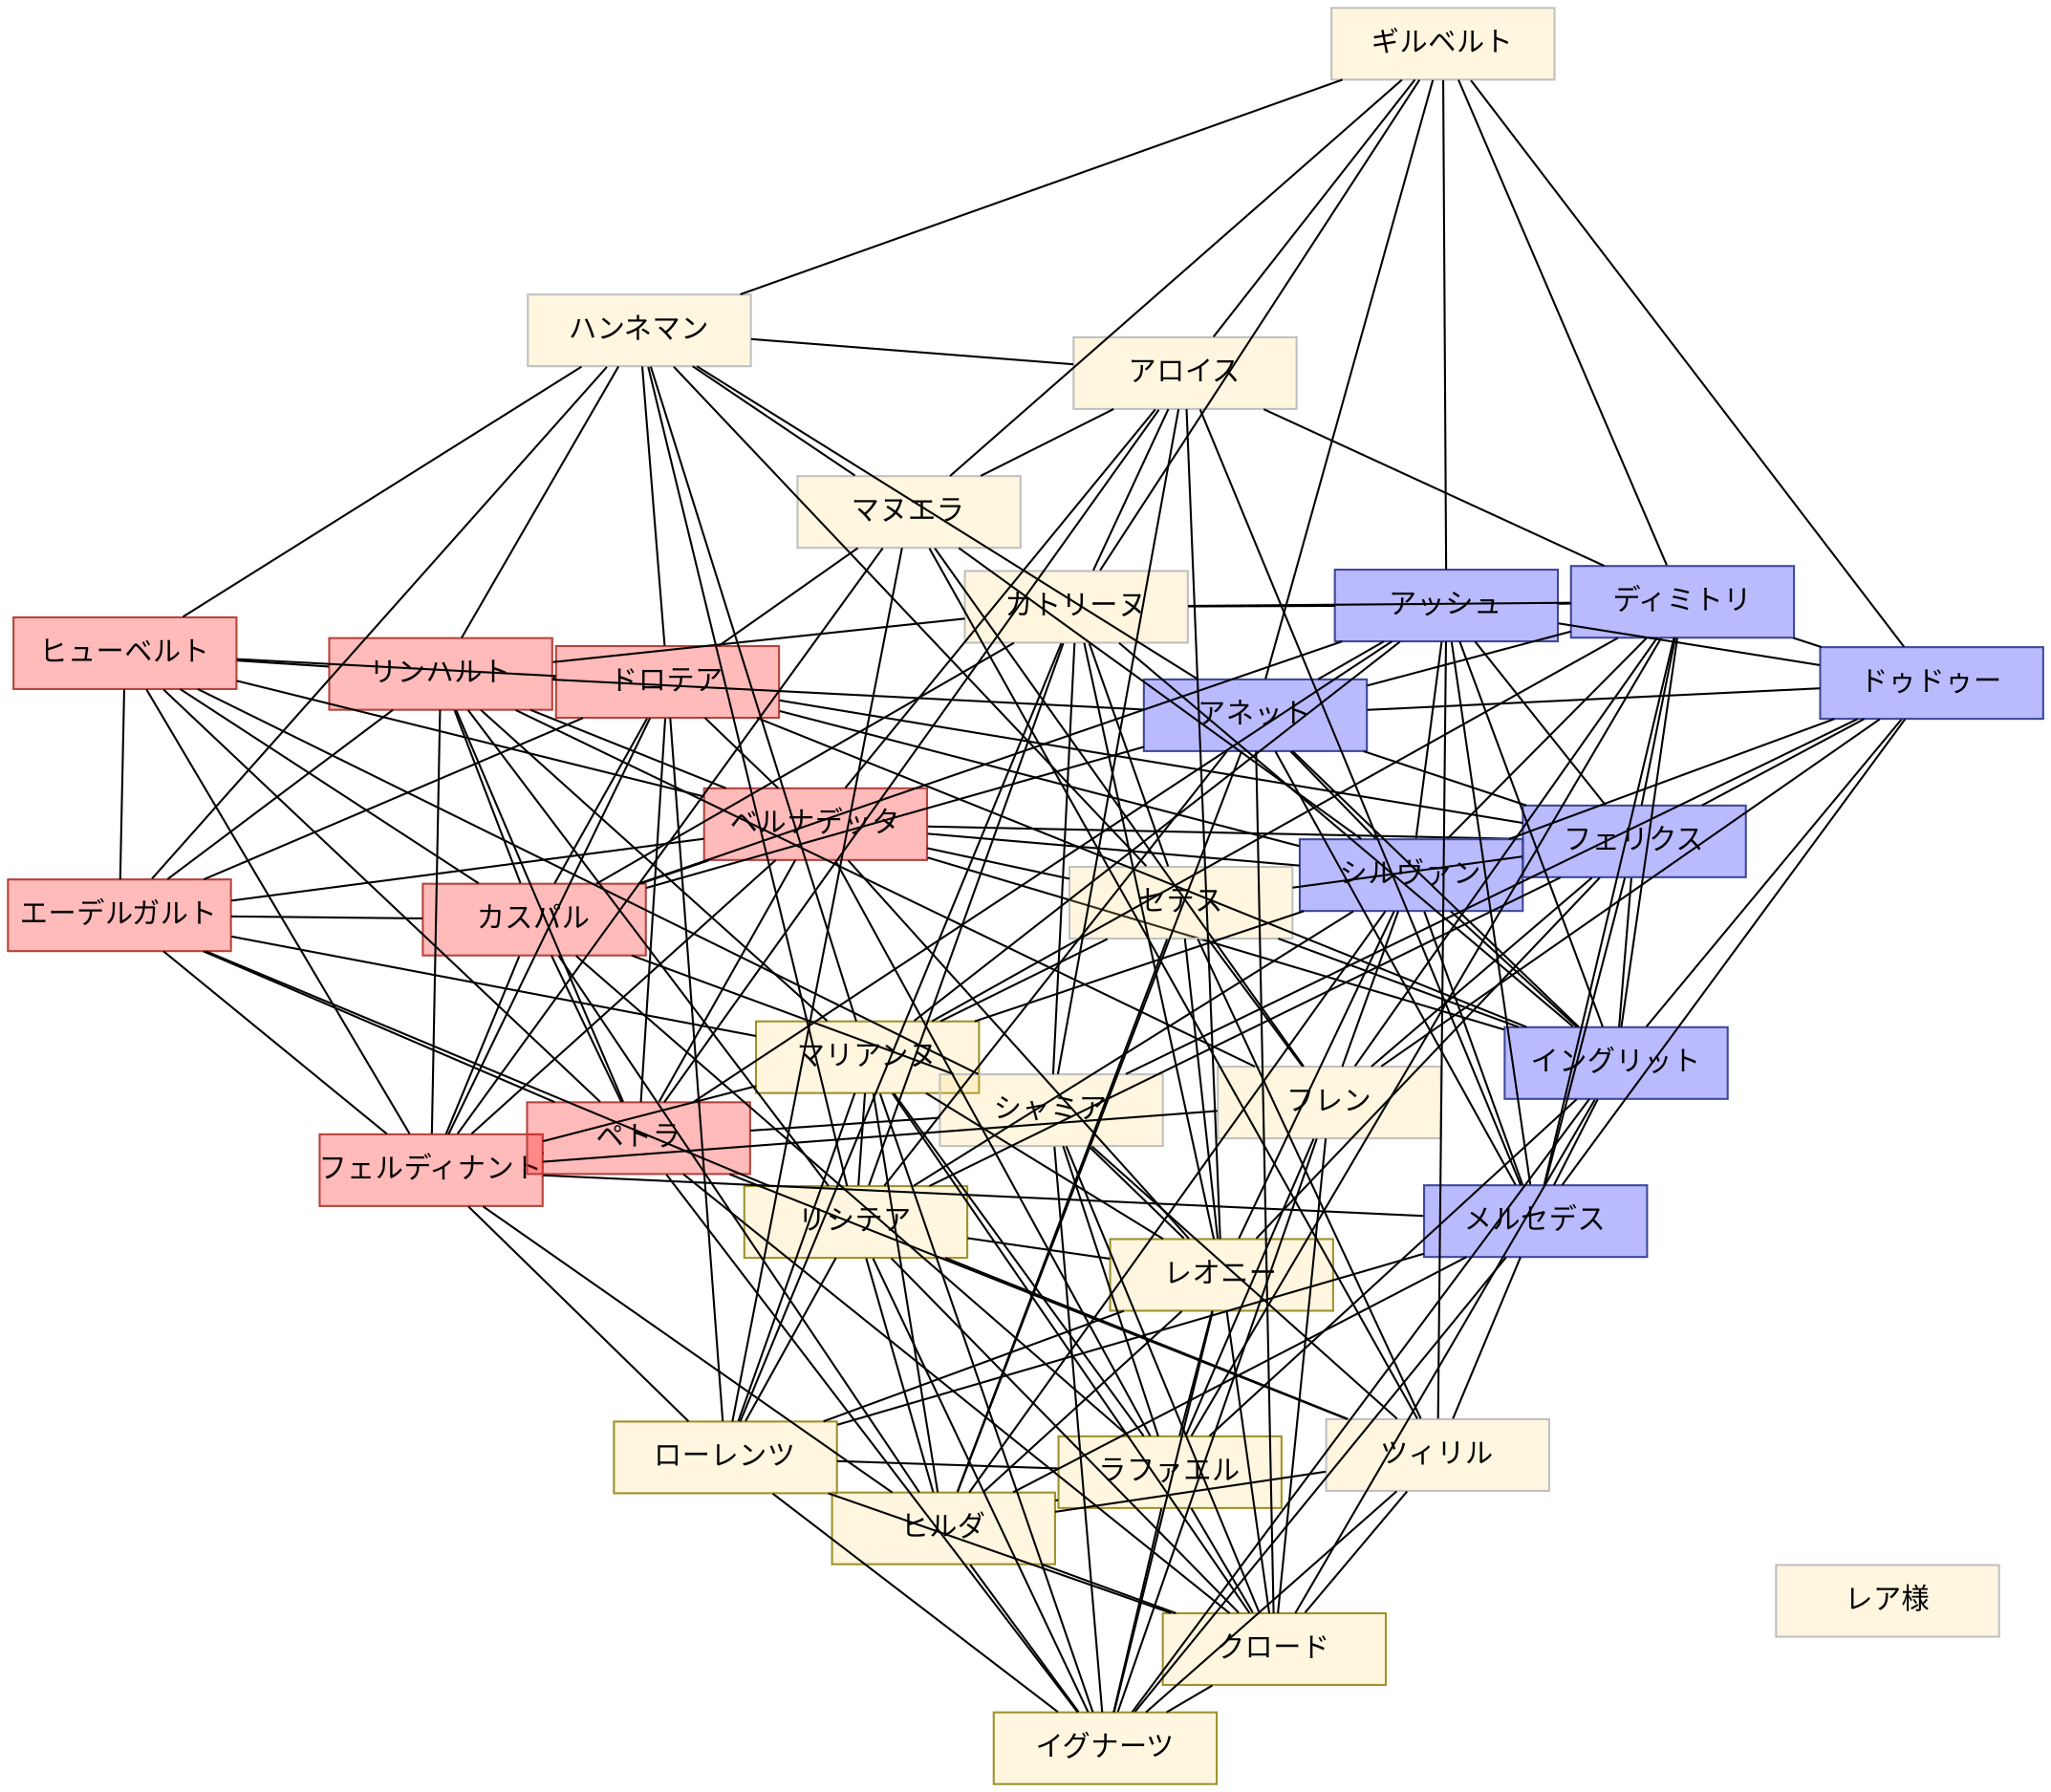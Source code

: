 // 灰狼以外で支援が存在する関係
graph Classes {
    // graph [bgcolor="#0000005f"]
    graph [layout="sfdp"]
    node [fixedsize=true, width=1.55, shape=box, style=filled, fillcolor=white];
    //black eagles
    node [color="#B5433C", fillcolor="#ff000045"];
    Edelgard[label="エーデルガルト"];
    Hubert[label="ヒューベルト"];
    Ferdinand[label="フェルディナント"];
    Linhardt[label="リンハルト"];
    Caspar[label="カスパル"];
    Bernadetta[label="ベルナデッタ"];
    Dorothea[label="ドロテア"];
    Petra[label="ペトラ"];
    //blue lions
    node [color="#3E4898", fillcolor="#0000ff45"];
    Dimitri[label="ディミトリ"];
    Dedue[label="ドゥドゥー"];
    Felix[label="フェリクス"];
    Sylvain[label="シルヴァン"];
    Ashe[label="アッシュ"];
    Mercedes[label="メルセデス"];
    Annette[label="アネット"];
    Ingrid[label="イングリット"];
    //golden deer
    node [color="#A09129", fillcolor="#ffd66b37"];
    Claude[label="クロード"];
    Lorenz[label="ローレンツ"];
    Raphael[label="ラファエル"];
    Ignatz[label="イグナーツ"];
    Hilda[label="ヒルダ"];
    Lysithea[label="リシテア"];
    Marianne[label="マリアンヌ"];
    Leonie[label="レオニー"];
    //church of seiros
    node [color=silver];
    Rhea[label="レア様"];
    Seteth[label="セテス"];
    Flayn[label="フレン"];
    Manuela[label="マヌエラ"];
    Hanneman[label="ハンネマン"];
    Cyril[label="ツィリル"];
    Alois[label="アロイス"];
    Gilbert[label="ギルベルト"];
    Catherine[label="カトリーヌ"];
    Shamir[label="シャミア"];

    // relations on black eagles
    Edelgard -- { Hubert, Ferdinand, Linhardt, Caspar, Bernadetta, Dorothea,
        Lysithea, Hanneman, Marianne};
    Edelgard -- { Petra };
    Hubert -- { Ferdinand, Bernadetta, Dorothea, Petra, Shamir };
    Hubert -- { Linhardt, Caspar, Hanneman };
    Ferdinand -- { Bernadetta, Dorothea, Petra, Mercedes, Marianne, Hilda,
        Flayn, Manuela};
    Ferdinand -- { Linhardt, Caspar, Lorenz }; 
    Linhardt -- { Caspar, Bernadetta, Dorothea, Petra, Annette, Lysithea,
        Marianne, Flayn, Catherine };
    Linhardt -- { Hanneman };
    Caspar -- { Bernadetta, Dorothea, Petra, Ashe, Annette, Hilda, Catherine,
        Shamir };
    Caspar -- { Raphael };
    Bernadetta -- { Felix, Raphael, Seteth, Alois };
    Bernadetta -- { Dorothea, Petra, Sylvain, Ingrid , Leonie };
    Dorothea -- { Petra, Felix, Sylvain, Lorenz, Hanneman, Manuela };
    Dorothea -- { Ingrid };
    Petra -- { Ashe, Claude, Ignatz, Cyril };
    Petra -- { Alois, Shamir };
    // relations on blue lions
    Dimitri -- { Dedue, Felix, Mercedes, Annette, Ingrid, Marianne, Flayn,
        Gilbert, Catherine };
    Dimitri -- { Ashe, Sylvain, Raphael, Alois };
    Dedue -- { Ashe, Mercedes, Annette, Ingrid, Flayn, Shamir };
    Dedue -- { Felix, Sylvain, Gilbert };
    Felix -- { Sylvain, Mercedes, Annette, Ingrid, Lysithea, Leonie, Flayn };
    Felix -- { Ashe, Seteth };
    Ashe -- { Annette, Mercedes, Ingrid, Marianne, Catherine, Cyril };
    Ashe -- { Sylvain, Gilbert };
    Sylvain -- { Mercedes, Ingrid };
    Sylvain -- { Annette, Leonie, Lysithea, Marianne, Hilda, Leonie, Flayn,
        Manuela };
    Mercedes -- { Annette, Lorenz, Ignatz, Alois };
    Mercedes -- { Ingrid, Hilda, Cyril };
    Annette -- { Claude, Hanneman, Gilbert };
    Annette -- { Ingrid, Lysithea, Hilda };
    Ingrid -- { Claude, Raphael, Ignatz, Seteth };
    Ingrid -- { Catherine };
    // relations on golden deer
    Claude -- { Lorenz, Lysithea, Marianne, Hilda, Leonie, Flayn, Shamir };
    Claude -- { Raphael, Ignatz, Cyril };
    Lorenz -- { Hilda, Lysithea, Marianne, Leonie, Manuela, Catherine };
    Lorenz -- { Raphael, Ignatz };
    Raphael -- { Ignatz, Hilda, Marianne, Leonie, Flayn, Shamir };
    Ignatz -- { Hilda, Lysithea, Marianne, Leonie, Flayn, Shamir };
    Ignatz -- { Cyril };
    Hilda -- { Marianne, Seteth, Cyril };
    Hilda -- { Lysithea, Leonie };
    Lysithea -- { Hanneman, Cyril };
    Lysithea -- { Marianne, Leonie, Catherine };
    Marianne -- { Hanneman };
    Marianne -- { Leonie };
    Leonie -- { Seteth, Alois, Shamir };
    Leonie -- { Catherine };
    // relations on church of seiros
    Seteth -- { Flayn, Marianne, Catherine, Cyril };
    Seteth -- { Hanneman };
    Flayn -- { Manuela };
    Hanneman -- { Manuela };
    Hanneman -- { Gilbert, Alois };
    Manuela -- { Alois };
    Manuela -- { Gilbert, Cyril };
    Gilbert -- {};
    Gilbert -- { Alois, Catherine };
    Alois -- { Catherine, Shamir };
    Catherine -- { Shamir };
    Shamir -- { Cyril };
}
